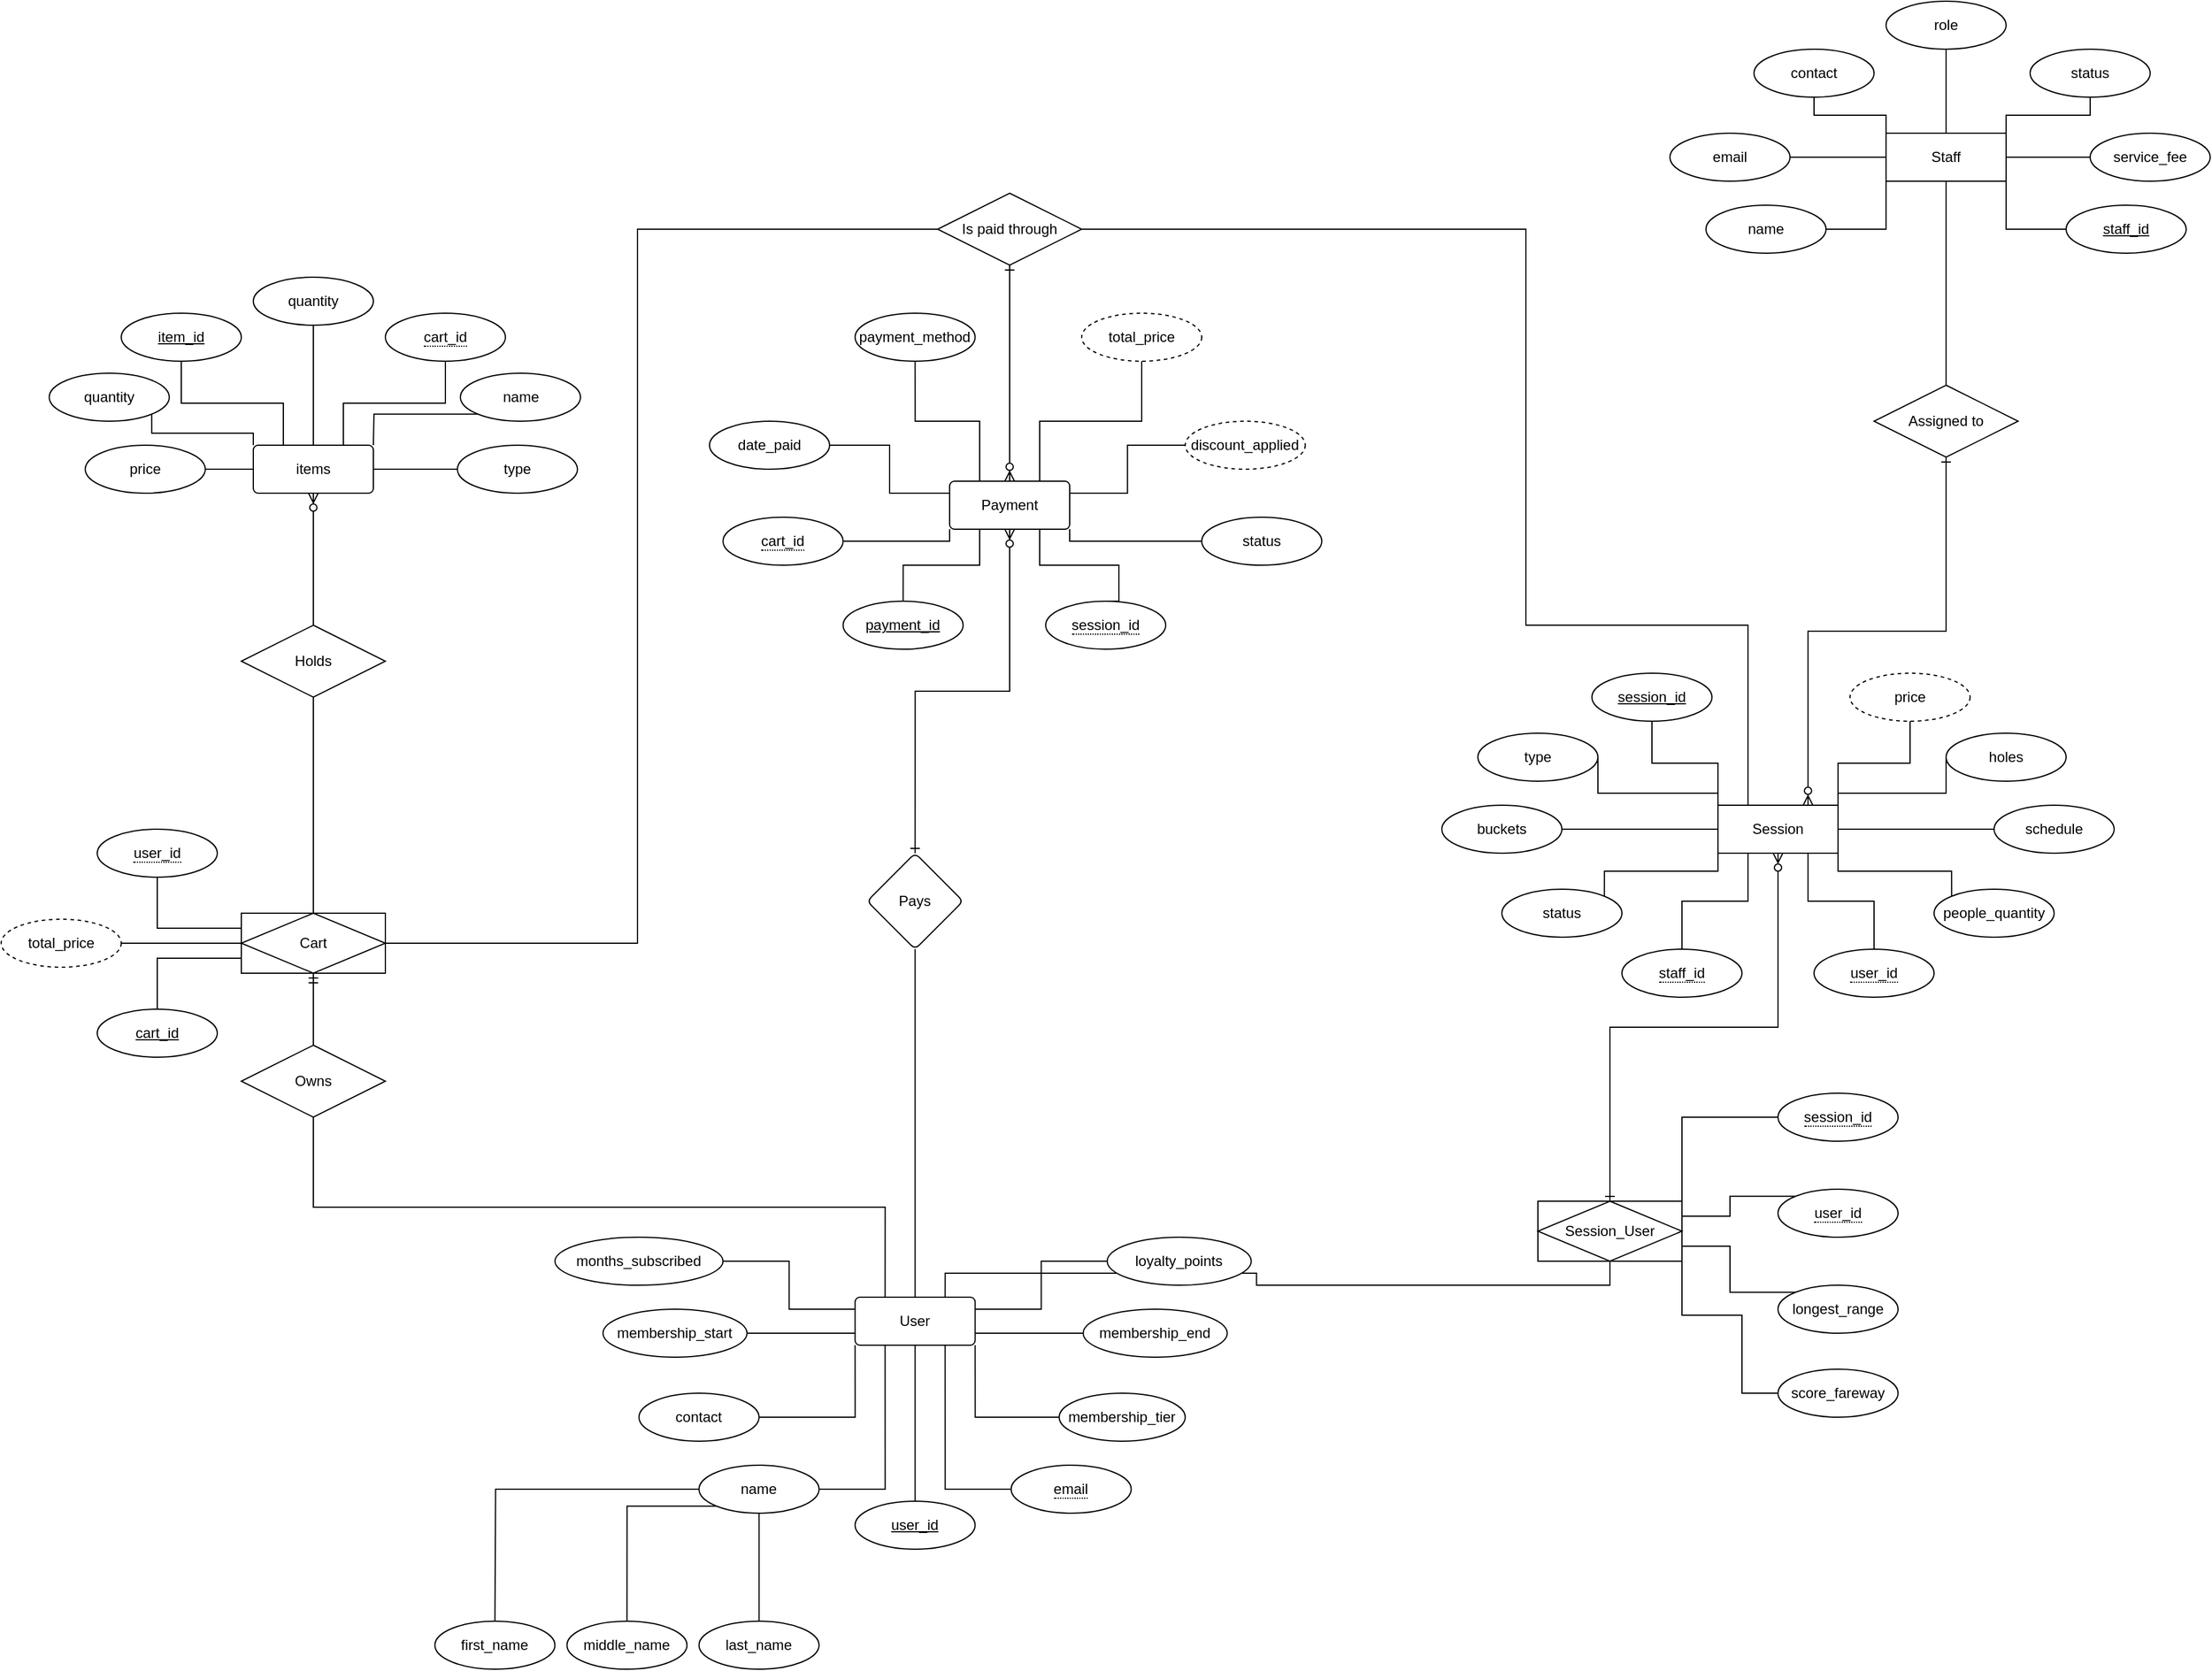 <mxfile version="28.2.7">
  <diagram name="Page-1" id="-myDeZirQ_0MTxehE8Bq">
    <mxGraphModel dx="1888" dy="1579" grid="1" gridSize="10" guides="1" tooltips="1" connect="1" arrows="1" fold="1" page="1" pageScale="1" pageWidth="850" pageHeight="1100" math="0" shadow="0">
      <root>
        <mxCell id="0" />
        <mxCell id="1" parent="0" />
        <mxCell id="ZZzzd-XF2jwjXJ92meH7-1" value="" style="edgeStyle=orthogonalEdgeStyle;rounded=0;orthogonalLoop=1;jettySize=auto;html=1;endArrow=none;endFill=0;exitX=0.75;exitY=0;exitDx=0;exitDy=0;entryX=0.5;entryY=1;entryDx=0;entryDy=0;" parent="1" source="ZZzzd-XF2jwjXJ92meH7-4" target="UkV19Nh0gFGKH-0J19Oj-1" edge="1">
          <mxGeometry relative="1" as="geometry">
            <mxPoint x="1380" y="20" as="targetPoint" />
          </mxGeometry>
        </mxCell>
        <mxCell id="ZZzzd-XF2jwjXJ92meH7-2" style="edgeStyle=orthogonalEdgeStyle;rounded=0;orthogonalLoop=1;jettySize=auto;html=1;exitX=0.25;exitY=0;exitDx=0;exitDy=0;endArrow=none;endFill=0;entryX=0.5;entryY=1;entryDx=0;entryDy=0;" parent="1" source="ZZzzd-XF2jwjXJ92meH7-4" target="7uo7-MQFjf_1rLcCYVsj-70" edge="1">
          <mxGeometry relative="1" as="geometry">
            <mxPoint x="160" y="20" as="targetPoint" />
          </mxGeometry>
        </mxCell>
        <mxCell id="ZZzzd-XF2jwjXJ92meH7-3" value="" style="edgeStyle=orthogonalEdgeStyle;rounded=0;orthogonalLoop=1;jettySize=auto;html=1;endArrow=none;endFill=0;" parent="1" source="ZZzzd-XF2jwjXJ92meH7-4" target="ZZzzd-XF2jwjXJ92meH7-36" edge="1">
          <mxGeometry relative="1" as="geometry" />
        </mxCell>
        <mxCell id="ZZzzd-XF2jwjXJ92meH7-4" value="User" style="rounded=1;arcSize=10;whiteSpace=wrap;html=1;align=center;" parent="1" vertex="1">
          <mxGeometry x="611.25" y="170" width="100" height="40" as="geometry" />
        </mxCell>
        <mxCell id="ZZzzd-XF2jwjXJ92meH7-5" style="edgeStyle=orthogonalEdgeStyle;rounded=0;orthogonalLoop=1;jettySize=auto;html=1;entryX=0.5;entryY=1;entryDx=0;entryDy=0;endArrow=none;endFill=0;" parent="1" source="ZZzzd-XF2jwjXJ92meH7-6" target="ZZzzd-XF2jwjXJ92meH7-4" edge="1">
          <mxGeometry relative="1" as="geometry" />
        </mxCell>
        <mxCell id="ZZzzd-XF2jwjXJ92meH7-6" value="user_id" style="ellipse;whiteSpace=wrap;html=1;align=center;fontStyle=4;" parent="1" vertex="1">
          <mxGeometry x="611.25" y="340" width="100" height="40" as="geometry" />
        </mxCell>
        <mxCell id="ZZzzd-XF2jwjXJ92meH7-7" style="edgeStyle=orthogonalEdgeStyle;rounded=0;orthogonalLoop=1;jettySize=auto;html=1;entryX=0.75;entryY=1;entryDx=0;entryDy=0;endArrow=none;endFill=0;exitX=0;exitY=0.5;exitDx=0;exitDy=0;" parent="1" source="ZZzzd-XF2jwjXJ92meH7-30" target="ZZzzd-XF2jwjXJ92meH7-4" edge="1">
          <mxGeometry relative="1" as="geometry">
            <mxPoint x="741.25" y="330.059" as="sourcePoint" />
          </mxGeometry>
        </mxCell>
        <mxCell id="ZZzzd-XF2jwjXJ92meH7-8" style="edgeStyle=orthogonalEdgeStyle;rounded=0;orthogonalLoop=1;jettySize=auto;html=1;exitX=1;exitY=0.5;exitDx=0;exitDy=0;entryX=0;entryY=0.25;entryDx=0;entryDy=0;endArrow=none;endFill=0;" parent="1" source="ZZzzd-XF2jwjXJ92meH7-9" target="ZZzzd-XF2jwjXJ92meH7-4" edge="1">
          <mxGeometry relative="1" as="geometry" />
        </mxCell>
        <mxCell id="ZZzzd-XF2jwjXJ92meH7-9" value="months_subscribed" style="ellipse;whiteSpace=wrap;html=1;align=center;" parent="1" vertex="1">
          <mxGeometry x="361.25" y="120" width="140" height="40" as="geometry" />
        </mxCell>
        <mxCell id="ZZzzd-XF2jwjXJ92meH7-10" style="edgeStyle=orthogonalEdgeStyle;rounded=0;orthogonalLoop=1;jettySize=auto;html=1;entryX=0.25;entryY=1;entryDx=0;entryDy=0;endArrow=none;endFill=0;" parent="1" source="ZZzzd-XF2jwjXJ92meH7-14" target="ZZzzd-XF2jwjXJ92meH7-4" edge="1">
          <mxGeometry relative="1" as="geometry" />
        </mxCell>
        <mxCell id="ZZzzd-XF2jwjXJ92meH7-11" value="" style="edgeStyle=orthogonalEdgeStyle;rounded=0;orthogonalLoop=1;jettySize=auto;html=1;endArrow=none;endFill=0;" parent="1" source="ZZzzd-XF2jwjXJ92meH7-14" edge="1">
          <mxGeometry relative="1" as="geometry">
            <mxPoint x="311.25" y="440.0" as="targetPoint" />
          </mxGeometry>
        </mxCell>
        <mxCell id="ZZzzd-XF2jwjXJ92meH7-12" value="" style="edgeStyle=orthogonalEdgeStyle;rounded=0;orthogonalLoop=1;jettySize=auto;html=1;exitX=0;exitY=1;exitDx=0;exitDy=0;endArrow=none;endFill=0;" parent="1" source="ZZzzd-XF2jwjXJ92meH7-14" target="ZZzzd-XF2jwjXJ92meH7-32" edge="1">
          <mxGeometry relative="1" as="geometry" />
        </mxCell>
        <mxCell id="ZZzzd-XF2jwjXJ92meH7-13" value="" style="edgeStyle=orthogonalEdgeStyle;rounded=0;orthogonalLoop=1;jettySize=auto;html=1;endArrow=none;endFill=0;" parent="1" source="ZZzzd-XF2jwjXJ92meH7-14" target="ZZzzd-XF2jwjXJ92meH7-33" edge="1">
          <mxGeometry relative="1" as="geometry" />
        </mxCell>
        <mxCell id="ZZzzd-XF2jwjXJ92meH7-14" value="name" style="ellipse;whiteSpace=wrap;html=1;align=center;" parent="1" vertex="1">
          <mxGeometry x="481.25" y="310" width="100" height="40" as="geometry" />
        </mxCell>
        <mxCell id="ZZzzd-XF2jwjXJ92meH7-15" style="edgeStyle=orthogonalEdgeStyle;rounded=0;orthogonalLoop=1;jettySize=auto;html=1;entryX=1;entryY=0.75;entryDx=0;entryDy=0;endArrow=none;endFill=0;" parent="1" source="ZZzzd-XF2jwjXJ92meH7-16" target="ZZzzd-XF2jwjXJ92meH7-4" edge="1">
          <mxGeometry relative="1" as="geometry" />
        </mxCell>
        <mxCell id="ZZzzd-XF2jwjXJ92meH7-16" value="membership_end" style="ellipse;whiteSpace=wrap;html=1;align=center;" parent="1" vertex="1">
          <mxGeometry x="801.25" y="180" width="120" height="40" as="geometry" />
        </mxCell>
        <mxCell id="ZZzzd-XF2jwjXJ92meH7-17" style="edgeStyle=orthogonalEdgeStyle;rounded=0;orthogonalLoop=1;jettySize=auto;html=1;entryX=0;entryY=0.75;entryDx=0;entryDy=0;endArrow=none;endFill=0;" parent="1" source="ZZzzd-XF2jwjXJ92meH7-18" target="ZZzzd-XF2jwjXJ92meH7-4" edge="1">
          <mxGeometry relative="1" as="geometry" />
        </mxCell>
        <mxCell id="ZZzzd-XF2jwjXJ92meH7-18" value="membership_start" style="ellipse;whiteSpace=wrap;html=1;align=center;" parent="1" vertex="1">
          <mxGeometry x="401.25" y="180" width="120" height="40" as="geometry" />
        </mxCell>
        <mxCell id="ZZzzd-XF2jwjXJ92meH7-19" style="edgeStyle=orthogonalEdgeStyle;rounded=0;orthogonalLoop=1;jettySize=auto;html=1;exitX=0;exitY=0.5;exitDx=0;exitDy=0;entryX=1;entryY=0.25;entryDx=0;entryDy=0;endArrow=none;endFill=0;" parent="1" source="ZZzzd-XF2jwjXJ92meH7-20" target="ZZzzd-XF2jwjXJ92meH7-4" edge="1">
          <mxGeometry relative="1" as="geometry" />
        </mxCell>
        <mxCell id="ZZzzd-XF2jwjXJ92meH7-20" value="loyalty_points" style="ellipse;whiteSpace=wrap;html=1;align=center;" parent="1" vertex="1">
          <mxGeometry x="821.25" y="120" width="120" height="40" as="geometry" />
        </mxCell>
        <mxCell id="ZZzzd-XF2jwjXJ92meH7-21" style="edgeStyle=orthogonalEdgeStyle;rounded=0;orthogonalLoop=1;jettySize=auto;html=1;entryX=0;entryY=1;entryDx=0;entryDy=0;endArrow=none;endFill=0;" parent="1" source="ZZzzd-XF2jwjXJ92meH7-22" target="ZZzzd-XF2jwjXJ92meH7-4" edge="1">
          <mxGeometry relative="1" as="geometry" />
        </mxCell>
        <mxCell id="ZZzzd-XF2jwjXJ92meH7-22" value="contact" style="ellipse;whiteSpace=wrap;html=1;align=center;" parent="1" vertex="1">
          <mxGeometry x="431.25" y="250" width="100" height="40" as="geometry" />
        </mxCell>
        <mxCell id="ZZzzd-XF2jwjXJ92meH7-23" style="edgeStyle=orthogonalEdgeStyle;rounded=0;orthogonalLoop=1;jettySize=auto;html=1;entryX=1;entryY=1;entryDx=0;entryDy=0;endArrow=none;endFill=0;" parent="1" source="ZZzzd-XF2jwjXJ92meH7-24" target="ZZzzd-XF2jwjXJ92meH7-4" edge="1">
          <mxGeometry relative="1" as="geometry" />
        </mxCell>
        <mxCell id="ZZzzd-XF2jwjXJ92meH7-24" value="membership_tier" style="ellipse;whiteSpace=wrap;html=1;align=center;" parent="1" vertex="1">
          <mxGeometry x="781.25" y="250" width="105" height="40" as="geometry" />
        </mxCell>
        <mxCell id="ZZzzd-XF2jwjXJ92meH7-25" value="" style="edgeStyle=orthogonalEdgeStyle;rounded=0;orthogonalLoop=1;jettySize=auto;html=1;endArrow=ERzeroToMany;endFill=0;startArrow=ERone;startFill=0;entryX=0.5;entryY=1;entryDx=0;entryDy=0;exitX=0.5;exitY=0;exitDx=0;exitDy=0;" parent="1" source="UkV19Nh0gFGKH-0J19Oj-1" target="JkcQL4pgoWUEzBNEXGuM-8" edge="1">
          <mxGeometry relative="1" as="geometry">
            <mxPoint x="1380" y="-40" as="sourcePoint" />
            <mxPoint x="1380" y="-120" as="targetPoint" />
          </mxGeometry>
        </mxCell>
        <mxCell id="ZZzzd-XF2jwjXJ92meH7-30" value="&lt;span style=&quot;border-bottom: 1px dotted&quot;&gt;email&lt;/span&gt;" style="ellipse;whiteSpace=wrap;html=1;align=center;" parent="1" vertex="1">
          <mxGeometry x="741.25" y="310" width="100" height="40" as="geometry" />
        </mxCell>
        <mxCell id="ZZzzd-XF2jwjXJ92meH7-31" value="first_name" style="ellipse;whiteSpace=wrap;html=1;align=center;" parent="1" vertex="1">
          <mxGeometry x="261.25" y="440" width="100" height="40" as="geometry" />
        </mxCell>
        <mxCell id="ZZzzd-XF2jwjXJ92meH7-32" value="middle_name" style="ellipse;whiteSpace=wrap;html=1;align=center;" parent="1" vertex="1">
          <mxGeometry x="371.25" y="440" width="100" height="40" as="geometry" />
        </mxCell>
        <mxCell id="ZZzzd-XF2jwjXJ92meH7-33" value="last_name" style="ellipse;whiteSpace=wrap;html=1;align=center;" parent="1" vertex="1">
          <mxGeometry x="481.25" y="440" width="100" height="40" as="geometry" />
        </mxCell>
        <mxCell id="ZZzzd-XF2jwjXJ92meH7-36" value="Pays" style="rhombus;whiteSpace=wrap;html=1;rounded=1;arcSize=10;" parent="1" vertex="1">
          <mxGeometry x="621.25" y="-200" width="80" height="80" as="geometry" />
        </mxCell>
        <mxCell id="JkcQL4pgoWUEzBNEXGuM-4" value="type" style="ellipse;whiteSpace=wrap;html=1;align=center;" parent="1" vertex="1">
          <mxGeometry x="1130" y="-300" width="100" height="40" as="geometry" />
        </mxCell>
        <mxCell id="JkcQL4pgoWUEzBNEXGuM-6" value="status" style="ellipse;whiteSpace=wrap;html=1;align=center;" parent="1" vertex="1">
          <mxGeometry x="1150" y="-170" width="100" height="40" as="geometry" />
        </mxCell>
        <mxCell id="JkcQL4pgoWUEzBNEXGuM-8" value="Session" style="whiteSpace=wrap;html=1;align=center;" parent="1" vertex="1">
          <mxGeometry x="1330" y="-240" width="100" height="40" as="geometry" />
        </mxCell>
        <mxCell id="JkcQL4pgoWUEzBNEXGuM-10" value="holes" style="ellipse;whiteSpace=wrap;html=1;align=center;" parent="1" vertex="1">
          <mxGeometry x="1520" y="-300" width="100" height="40" as="geometry" />
        </mxCell>
        <mxCell id="JkcQL4pgoWUEzBNEXGuM-12" value="schedule" style="ellipse;whiteSpace=wrap;html=1;align=center;" parent="1" vertex="1">
          <mxGeometry x="1560" y="-240" width="100" height="40" as="geometry" />
        </mxCell>
        <mxCell id="JkcQL4pgoWUEzBNEXGuM-14" value="price" style="ellipse;whiteSpace=wrap;html=1;align=center;dashed=1;" parent="1" vertex="1">
          <mxGeometry x="1440" y="-350" width="100" height="40" as="geometry" />
        </mxCell>
        <mxCell id="JkcQL4pgoWUEzBNEXGuM-18" value="people_quantity" style="ellipse;whiteSpace=wrap;html=1;align=center;" parent="1" vertex="1">
          <mxGeometry x="1510" y="-170" width="100" height="40" as="geometry" />
        </mxCell>
        <mxCell id="JkcQL4pgoWUEzBNEXGuM-25" value="&lt;span style=&quot;border-bottom: 1px dotted&quot;&gt;user_id&lt;/span&gt;" style="ellipse;whiteSpace=wrap;html=1;align=center;" parent="1" vertex="1">
          <mxGeometry x="1410" y="-120" width="100" height="40" as="geometry" />
        </mxCell>
        <mxCell id="JkcQL4pgoWUEzBNEXGuM-26" value="&lt;span style=&quot;border-bottom: 1px dotted&quot;&gt;staff_id&lt;/span&gt;" style="ellipse;whiteSpace=wrap;html=1;align=center;" parent="1" vertex="1">
          <mxGeometry x="1250" y="-120" width="100" height="40" as="geometry" />
        </mxCell>
        <mxCell id="JkcQL4pgoWUEzBNEXGuM-27" value="&lt;u&gt;session_id&lt;/u&gt;" style="ellipse;whiteSpace=wrap;html=1;align=center;" parent="1" vertex="1">
          <mxGeometry x="1225" y="-350" width="100" height="40" as="geometry" />
        </mxCell>
        <mxCell id="JkcQL4pgoWUEzBNEXGuM-29" value="buckets" style="ellipse;whiteSpace=wrap;html=1;align=center;" parent="1" vertex="1">
          <mxGeometry x="1100" y="-240" width="100" height="40" as="geometry" />
        </mxCell>
        <mxCell id="JkcQL4pgoWUEzBNEXGuM-30" value="" style="endArrow=none;html=1;rounded=0;exitX=1;exitY=0;exitDx=0;exitDy=0;entryX=0.5;entryY=1;entryDx=0;entryDy=0;edgeStyle=orthogonalEdgeStyle;" parent="1" source="JkcQL4pgoWUEzBNEXGuM-8" target="JkcQL4pgoWUEzBNEXGuM-14" edge="1">
          <mxGeometry width="50" height="50" relative="1" as="geometry">
            <mxPoint x="1430" y="-255" as="sourcePoint" />
            <mxPoint x="1480" y="-305" as="targetPoint" />
          </mxGeometry>
        </mxCell>
        <mxCell id="JkcQL4pgoWUEzBNEXGuM-31" value="" style="endArrow=none;html=1;rounded=0;exitX=1;exitY=0;exitDx=0;exitDy=0;entryX=0;entryY=0.5;entryDx=0;entryDy=0;edgeStyle=orthogonalEdgeStyle;" parent="1" source="JkcQL4pgoWUEzBNEXGuM-8" target="JkcQL4pgoWUEzBNEXGuM-10" edge="1">
          <mxGeometry width="50" height="50" relative="1" as="geometry">
            <mxPoint x="1450" y="-190" as="sourcePoint" />
            <mxPoint x="1495" y="-260" as="targetPoint" />
            <Array as="points">
              <mxPoint x="1430" y="-250" />
              <mxPoint x="1520" y="-250" />
            </Array>
          </mxGeometry>
        </mxCell>
        <mxCell id="JkcQL4pgoWUEzBNEXGuM-32" value="" style="endArrow=none;html=1;rounded=0;exitX=1;exitY=0.5;exitDx=0;exitDy=0;entryX=0;entryY=0.5;entryDx=0;entryDy=0;edgeStyle=orthogonalEdgeStyle;" parent="1" source="JkcQL4pgoWUEzBNEXGuM-8" target="JkcQL4pgoWUEzBNEXGuM-12" edge="1">
          <mxGeometry width="50" height="50" relative="1" as="geometry">
            <mxPoint x="1460" y="-180" as="sourcePoint" />
            <mxPoint x="1530" y="-220" as="targetPoint" />
          </mxGeometry>
        </mxCell>
        <mxCell id="JkcQL4pgoWUEzBNEXGuM-33" value="" style="endArrow=none;html=1;rounded=0;exitX=1;exitY=1;exitDx=0;exitDy=0;entryX=0;entryY=0;entryDx=0;entryDy=0;edgeStyle=orthogonalEdgeStyle;" parent="1" source="JkcQL4pgoWUEzBNEXGuM-8" target="JkcQL4pgoWUEzBNEXGuM-18" edge="1">
          <mxGeometry width="50" height="50" relative="1" as="geometry">
            <mxPoint x="1440" y="-200" as="sourcePoint" />
            <mxPoint x="1560" y="-200" as="targetPoint" />
          </mxGeometry>
        </mxCell>
        <mxCell id="JkcQL4pgoWUEzBNEXGuM-34" value="" style="endArrow=none;html=1;rounded=0;exitX=0.75;exitY=1;exitDx=0;exitDy=0;entryX=0.5;entryY=0;entryDx=0;entryDy=0;edgeStyle=orthogonalEdgeStyle;" parent="1" source="JkcQL4pgoWUEzBNEXGuM-8" target="JkcQL4pgoWUEzBNEXGuM-25" edge="1">
          <mxGeometry width="50" height="50" relative="1" as="geometry">
            <mxPoint x="1420" y="-180" as="sourcePoint" />
            <mxPoint x="1505" y="-144" as="targetPoint" />
          </mxGeometry>
        </mxCell>
        <mxCell id="JkcQL4pgoWUEzBNEXGuM-35" value="" style="endArrow=none;html=1;rounded=0;exitX=0.25;exitY=1;exitDx=0;exitDy=0;entryX=0.5;entryY=0;entryDx=0;entryDy=0;edgeStyle=orthogonalEdgeStyle;" parent="1" source="JkcQL4pgoWUEzBNEXGuM-8" target="JkcQL4pgoWUEzBNEXGuM-26" edge="1">
          <mxGeometry width="50" height="50" relative="1" as="geometry">
            <mxPoint x="1350" y="-160" as="sourcePoint" />
            <mxPoint x="1395" y="-80" as="targetPoint" />
          </mxGeometry>
        </mxCell>
        <mxCell id="JkcQL4pgoWUEzBNEXGuM-36" value="" style="endArrow=none;html=1;rounded=0;exitX=0;exitY=1;exitDx=0;exitDy=0;entryX=1;entryY=0;entryDx=0;entryDy=0;edgeStyle=orthogonalEdgeStyle;" parent="1" source="JkcQL4pgoWUEzBNEXGuM-8" target="JkcQL4pgoWUEzBNEXGuM-6" edge="1">
          <mxGeometry width="50" height="50" relative="1" as="geometry">
            <mxPoint x="1375" y="-180" as="sourcePoint" />
            <mxPoint x="1320" y="-100" as="targetPoint" />
          </mxGeometry>
        </mxCell>
        <mxCell id="JkcQL4pgoWUEzBNEXGuM-37" value="" style="endArrow=none;html=1;rounded=0;exitX=0;exitY=0.5;exitDx=0;exitDy=0;entryX=1;entryY=0.5;entryDx=0;entryDy=0;edgeStyle=orthogonalEdgeStyle;" parent="1" source="JkcQL4pgoWUEzBNEXGuM-8" target="JkcQL4pgoWUEzBNEXGuM-29" edge="1">
          <mxGeometry width="50" height="50" relative="1" as="geometry">
            <mxPoint x="1425" y="-200" as="sourcePoint" />
            <mxPoint x="1330" y="-164" as="targetPoint" />
          </mxGeometry>
        </mxCell>
        <mxCell id="JkcQL4pgoWUEzBNEXGuM-38" value="" style="endArrow=none;html=1;rounded=0;exitX=0;exitY=0;exitDx=0;exitDy=0;entryX=1;entryY=0.5;entryDx=0;entryDy=0;edgeStyle=orthogonalEdgeStyle;" parent="1" source="JkcQL4pgoWUEzBNEXGuM-8" target="JkcQL4pgoWUEzBNEXGuM-4" edge="1">
          <mxGeometry width="50" height="50" relative="1" as="geometry">
            <mxPoint x="1440" y="-240" as="sourcePoint" />
            <mxPoint x="1310" y="-240" as="targetPoint" />
            <Array as="points">
              <mxPoint x="1330" y="-250" />
              <mxPoint x="1230" y="-250" />
            </Array>
          </mxGeometry>
        </mxCell>
        <mxCell id="JkcQL4pgoWUEzBNEXGuM-39" value="" style="endArrow=none;html=1;rounded=0;exitX=0;exitY=0;exitDx=0;exitDy=0;entryX=0.5;entryY=1;entryDx=0;entryDy=0;edgeStyle=orthogonalEdgeStyle;" parent="1" source="JkcQL4pgoWUEzBNEXGuM-8" target="JkcQL4pgoWUEzBNEXGuM-27" edge="1">
          <mxGeometry width="50" height="50" relative="1" as="geometry">
            <mxPoint x="1420" y="-230" as="sourcePoint" />
            <mxPoint x="1340" y="-270" as="targetPoint" />
          </mxGeometry>
        </mxCell>
        <mxCell id="QNY_iXkkLxrl9m6pQ7GA-53" value="item_id" style="ellipse;whiteSpace=wrap;html=1;align=center;fontStyle=4;" parent="1" vertex="1">
          <mxGeometry y="-650" width="100" height="40" as="geometry" />
        </mxCell>
        <mxCell id="QNY_iXkkLxrl9m6pQ7GA-54" value="" style="endArrow=none;html=1;rounded=0;entryX=0.25;entryY=0;entryDx=0;entryDy=0;exitX=0.5;exitY=1;exitDx=0;exitDy=0;edgeStyle=orthogonalEdgeStyle;" parent="1" source="QNY_iXkkLxrl9m6pQ7GA-53" target="QNY_iXkkLxrl9m6pQ7GA-73" edge="1">
          <mxGeometry relative="1" as="geometry">
            <mxPoint x="160" y="-610" as="sourcePoint" />
            <mxPoint x="160" y="-540" as="targetPoint" />
          </mxGeometry>
        </mxCell>
        <mxCell id="QNY_iXkkLxrl9m6pQ7GA-55" value="name" style="ellipse;whiteSpace=wrap;html=1;align=center;" parent="1" vertex="1">
          <mxGeometry x="282.5" y="-600" width="100" height="40" as="geometry" />
        </mxCell>
        <mxCell id="QNY_iXkkLxrl9m6pQ7GA-56" value="type" style="ellipse;whiteSpace=wrap;html=1;align=center;" parent="1" vertex="1">
          <mxGeometry x="280" y="-540" width="100" height="40" as="geometry" />
        </mxCell>
        <mxCell id="QNY_iXkkLxrl9m6pQ7GA-57" value="quantity" style="ellipse;whiteSpace=wrap;html=1;align=center;" parent="1" vertex="1">
          <mxGeometry x="110" y="-680" width="100" height="40" as="geometry" />
        </mxCell>
        <mxCell id="QNY_iXkkLxrl9m6pQ7GA-58" value="quantity" style="ellipse;whiteSpace=wrap;html=1;align=center;" parent="1" vertex="1">
          <mxGeometry x="-60" y="-600" width="100" height="40" as="geometry" />
        </mxCell>
        <mxCell id="QNY_iXkkLxrl9m6pQ7GA-59" value="price" style="ellipse;whiteSpace=wrap;html=1;align=center;" parent="1" vertex="1">
          <mxGeometry x="-30" y="-540" width="100" height="40" as="geometry" />
        </mxCell>
        <mxCell id="QNY_iXkkLxrl9m6pQ7GA-60" value="&lt;span style=&quot;border-bottom: 1px dotted&quot;&gt;cart_id&lt;/span&gt;" style="ellipse;whiteSpace=wrap;html=1;align=center;" parent="1" vertex="1">
          <mxGeometry x="220" y="-650" width="100" height="40" as="geometry" />
        </mxCell>
        <mxCell id="QNY_iXkkLxrl9m6pQ7GA-61" value="" style="endArrow=none;html=1;rounded=0;exitX=0;exitY=1;exitDx=0;exitDy=0;entryX=1;entryY=0;entryDx=0;entryDy=0;edgeStyle=orthogonalEdgeStyle;" parent="1" source="QNY_iXkkLxrl9m6pQ7GA-55" edge="1">
          <mxGeometry relative="1" as="geometry">
            <mxPoint x="220" y="-580" as="sourcePoint" />
            <mxPoint x="210" y="-540" as="targetPoint" />
          </mxGeometry>
        </mxCell>
        <mxCell id="QNY_iXkkLxrl9m6pQ7GA-62" value="" style="endArrow=none;html=1;rounded=0;exitX=0;exitY=0.5;exitDx=0;exitDy=0;entryX=1;entryY=0.5;entryDx=0;entryDy=0;edgeStyle=orthogonalEdgeStyle;" parent="1" source="QNY_iXkkLxrl9m6pQ7GA-56" edge="1">
          <mxGeometry relative="1" as="geometry">
            <mxPoint x="260" y="-530" as="sourcePoint" />
            <mxPoint x="210" y="-520" as="targetPoint" />
          </mxGeometry>
        </mxCell>
        <mxCell id="QNY_iXkkLxrl9m6pQ7GA-63" value="" style="endArrow=none;html=1;rounded=0;exitX=0.5;exitY=1;exitDx=0;exitDy=0;entryX=0.5;entryY=0;entryDx=0;entryDy=0;edgeStyle=orthogonalEdgeStyle;" parent="1" source="QNY_iXkkLxrl9m6pQ7GA-57" target="QNY_iXkkLxrl9m6pQ7GA-73" edge="1">
          <mxGeometry relative="1" as="geometry">
            <mxPoint x="270" y="-460" as="sourcePoint" />
            <mxPoint x="210" y="-500" as="targetPoint" />
          </mxGeometry>
        </mxCell>
        <mxCell id="QNY_iXkkLxrl9m6pQ7GA-64" value="" style="endArrow=none;html=1;rounded=0;exitX=0;exitY=0;exitDx=0;exitDy=0;entryX=1;entryY=1;entryDx=0;entryDy=0;edgeStyle=orthogonalEdgeStyle;" parent="1" source="QNY_iXkkLxrl9m6pQ7GA-73" target="QNY_iXkkLxrl9m6pQ7GA-58" edge="1">
          <mxGeometry relative="1" as="geometry">
            <mxPoint x="194" y="-499.56" as="sourcePoint" />
            <mxPoint x="210" y="-370" as="targetPoint" />
          </mxGeometry>
        </mxCell>
        <mxCell id="QNY_iXkkLxrl9m6pQ7GA-65" value="" style="endArrow=none;html=1;rounded=0;entryX=1;entryY=0.5;entryDx=0;entryDy=0;exitX=0;exitY=0.5;exitDx=0;exitDy=0;edgeStyle=orthogonalEdgeStyle;" parent="1" source="QNY_iXkkLxrl9m6pQ7GA-73" target="QNY_iXkkLxrl9m6pQ7GA-59" edge="1">
          <mxGeometry relative="1" as="geometry">
            <mxPoint x="60" y="-490" as="sourcePoint" />
            <mxPoint x="80" y="-430" as="targetPoint" />
          </mxGeometry>
        </mxCell>
        <mxCell id="QNY_iXkkLxrl9m6pQ7GA-66" value="" style="endArrow=none;html=1;rounded=0;exitX=0.5;exitY=1;exitDx=0;exitDy=0;entryX=0.75;entryY=0;entryDx=0;entryDy=0;edgeStyle=orthogonalEdgeStyle;" parent="1" source="QNY_iXkkLxrl9m6pQ7GA-60" target="QNY_iXkkLxrl9m6pQ7GA-73" edge="1">
          <mxGeometry relative="1" as="geometry">
            <mxPoint x="180" y="-560" as="sourcePoint" />
            <mxPoint x="195.1" y="-540.16" as="targetPoint" />
          </mxGeometry>
        </mxCell>
        <mxCell id="QNY_iXkkLxrl9m6pQ7GA-67" value="cart_id" style="ellipse;whiteSpace=wrap;html=1;align=center;fontStyle=4;" parent="1" vertex="1">
          <mxGeometry x="-20" y="-70" width="100" height="40" as="geometry" />
        </mxCell>
        <mxCell id="QNY_iXkkLxrl9m6pQ7GA-68" value="total_price" style="ellipse;whiteSpace=wrap;html=1;align=center;dashed=1;" parent="1" vertex="1">
          <mxGeometry x="-100" y="-145" width="100" height="40" as="geometry" />
        </mxCell>
        <mxCell id="QNY_iXkkLxrl9m6pQ7GA-69" value="&lt;span style=&quot;border-bottom: 1px dotted&quot;&gt;user_id&lt;/span&gt;" style="ellipse;whiteSpace=wrap;html=1;align=center;" parent="1" vertex="1">
          <mxGeometry x="-20" y="-220" width="100" height="40" as="geometry" />
        </mxCell>
        <mxCell id="QNY_iXkkLxrl9m6pQ7GA-70" value="" style="endArrow=none;html=1;rounded=0;exitX=0.5;exitY=0;exitDx=0;exitDy=0;entryX=0;entryY=0.75;entryDx=0;entryDy=0;edgeStyle=orthogonalEdgeStyle;" parent="1" source="QNY_iXkkLxrl9m6pQ7GA-67" target="7uo7-MQFjf_1rLcCYVsj-68" edge="1">
          <mxGeometry relative="1" as="geometry">
            <mxPoint x="180" y="-150" as="sourcePoint" />
            <mxPoint x="110" y="-100" as="targetPoint" />
          </mxGeometry>
        </mxCell>
        <mxCell id="QNY_iXkkLxrl9m6pQ7GA-71" value="" style="endArrow=none;html=1;rounded=0;exitX=0.5;exitY=1;exitDx=0;exitDy=0;entryX=0;entryY=0.25;entryDx=0;entryDy=0;edgeStyle=orthogonalEdgeStyle;" parent="1" source="QNY_iXkkLxrl9m6pQ7GA-69" target="7uo7-MQFjf_1rLcCYVsj-68" edge="1">
          <mxGeometry relative="1" as="geometry">
            <mxPoint x="90" y="-150" as="sourcePoint" />
            <mxPoint x="110" y="-140" as="targetPoint" />
          </mxGeometry>
        </mxCell>
        <mxCell id="QNY_iXkkLxrl9m6pQ7GA-72" value="" style="endArrow=none;html=1;rounded=0;exitX=0;exitY=0.5;exitDx=0;exitDy=0;edgeStyle=orthogonalEdgeStyle;" parent="1" source="7uo7-MQFjf_1rLcCYVsj-68" target="QNY_iXkkLxrl9m6pQ7GA-68" edge="1">
          <mxGeometry relative="1" as="geometry">
            <mxPoint x="110" y="-120" as="sourcePoint" />
            <mxPoint x="200" y="-50" as="targetPoint" />
          </mxGeometry>
        </mxCell>
        <mxCell id="QNY_iXkkLxrl9m6pQ7GA-73" value="items" style="rounded=1;arcSize=10;whiteSpace=wrap;html=1;align=center;" parent="1" vertex="1">
          <mxGeometry x="110" y="-540" width="100" height="40" as="geometry" />
        </mxCell>
        <mxCell id="QNY_iXkkLxrl9m6pQ7GA-75" value="Holds" style="shape=rhombus;perimeter=rhombusPerimeter;whiteSpace=wrap;html=1;align=center;" parent="1" vertex="1">
          <mxGeometry x="100" y="-390" width="120" height="60" as="geometry" />
        </mxCell>
        <mxCell id="QNY_iXkkLxrl9m6pQ7GA-76" value="" style="fontSize=12;html=1;endArrow=ERzeroToMany;endFill=1;rounded=0;exitX=0.5;exitY=0;exitDx=0;exitDy=0;entryX=0.5;entryY=1;entryDx=0;entryDy=0;" parent="1" source="QNY_iXkkLxrl9m6pQ7GA-75" target="QNY_iXkkLxrl9m6pQ7GA-73" edge="1">
          <mxGeometry width="100" height="100" relative="1" as="geometry">
            <mxPoint x="430" y="20" as="sourcePoint" />
            <mxPoint x="530" y="-80" as="targetPoint" />
          </mxGeometry>
        </mxCell>
        <mxCell id="7uo7-MQFjf_1rLcCYVsj-1" value="Assigned to" style="shape=rhombus;perimeter=rhombusPerimeter;whiteSpace=wrap;html=1;align=center;" parent="1" vertex="1">
          <mxGeometry x="1460" y="-590" width="120" height="60" as="geometry" />
        </mxCell>
        <mxCell id="7uo7-MQFjf_1rLcCYVsj-2" value="" style="rounded=0;orthogonalLoop=1;jettySize=auto;html=1;endArrow=ERzeroToMany;endFill=0;startArrow=ERone;startFill=0;entryX=0.75;entryY=0;entryDx=0;entryDy=0;exitX=0.5;exitY=1;exitDx=0;exitDy=0;edgeStyle=orthogonalEdgeStyle;" parent="1" source="7uo7-MQFjf_1rLcCYVsj-1" target="JkcQL4pgoWUEzBNEXGuM-8" edge="1">
          <mxGeometry relative="1" as="geometry">
            <mxPoint x="1570" y="-340" as="sourcePoint" />
            <mxPoint x="1570" y="-500" as="targetPoint" />
          </mxGeometry>
        </mxCell>
        <mxCell id="7uo7-MQFjf_1rLcCYVsj-3" value="Staff" style="whiteSpace=wrap;html=1;align=center;" parent="1" vertex="1">
          <mxGeometry x="1470" y="-800" width="100" height="40" as="geometry" />
        </mxCell>
        <mxCell id="7uo7-MQFjf_1rLcCYVsj-7" value="" style="edgeStyle=orthogonalEdgeStyle;rounded=0;orthogonalLoop=1;jettySize=auto;html=1;endArrow=none;endFill=0;exitX=0.5;exitY=0;exitDx=0;exitDy=0;entryX=0.5;entryY=1;entryDx=0;entryDy=0;" parent="1" source="7uo7-MQFjf_1rLcCYVsj-1" target="7uo7-MQFjf_1rLcCYVsj-3" edge="1">
          <mxGeometry relative="1" as="geometry">
            <mxPoint x="1300" y="-505" as="sourcePoint" />
            <mxPoint x="1300" y="-895" as="targetPoint" />
          </mxGeometry>
        </mxCell>
        <mxCell id="7uo7-MQFjf_1rLcCYVsj-8" value="" style="endArrow=none;html=1;rounded=0;exitX=1;exitY=1;exitDx=0;exitDy=0;entryX=0;entryY=0.5;entryDx=0;entryDy=0;edgeStyle=orthogonalEdgeStyle;" parent="1" source="7uo7-MQFjf_1rLcCYVsj-3" target="7uo7-MQFjf_1rLcCYVsj-10" edge="1">
          <mxGeometry width="50" height="50" relative="1" as="geometry">
            <mxPoint x="1350" y="-780" as="sourcePoint" />
            <mxPoint x="1360" y="-780" as="targetPoint" />
          </mxGeometry>
        </mxCell>
        <mxCell id="7uo7-MQFjf_1rLcCYVsj-9" value="" style="endArrow=none;html=1;rounded=0;exitX=0;exitY=1;exitDx=0;exitDy=0;entryX=1;entryY=0.5;entryDx=0;entryDy=0;edgeStyle=orthogonalEdgeStyle;" parent="1" source="7uo7-MQFjf_1rLcCYVsj-3" target="7uo7-MQFjf_1rLcCYVsj-11" edge="1">
          <mxGeometry width="50" height="50" relative="1" as="geometry">
            <mxPoint x="1570" y="-880" as="sourcePoint" />
            <mxPoint x="1370" y="-750" as="targetPoint" />
          </mxGeometry>
        </mxCell>
        <mxCell id="7uo7-MQFjf_1rLcCYVsj-10" value="&lt;u&gt;staff_id&lt;/u&gt;" style="ellipse;whiteSpace=wrap;html=1;align=center;" parent="1" vertex="1">
          <mxGeometry x="1620" y="-740" width="100" height="40" as="geometry" />
        </mxCell>
        <mxCell id="7uo7-MQFjf_1rLcCYVsj-11" value="name" style="ellipse;whiteSpace=wrap;html=1;align=center;" parent="1" vertex="1">
          <mxGeometry x="1320" y="-740" width="100" height="40" as="geometry" />
        </mxCell>
        <mxCell id="7uo7-MQFjf_1rLcCYVsj-12" value="email" style="ellipse;whiteSpace=wrap;html=1;align=center;" parent="1" vertex="1">
          <mxGeometry x="1290" y="-800" width="100" height="40" as="geometry" />
        </mxCell>
        <mxCell id="7uo7-MQFjf_1rLcCYVsj-13" value="contact" style="ellipse;whiteSpace=wrap;html=1;align=center;" parent="1" vertex="1">
          <mxGeometry x="1360" y="-870" width="100" height="40" as="geometry" />
        </mxCell>
        <mxCell id="7uo7-MQFjf_1rLcCYVsj-14" value="role" style="ellipse;whiteSpace=wrap;html=1;align=center;" parent="1" vertex="1">
          <mxGeometry x="1470" y="-910" width="100" height="40" as="geometry" />
        </mxCell>
        <mxCell id="7uo7-MQFjf_1rLcCYVsj-15" value="status" style="ellipse;whiteSpace=wrap;html=1;align=center;" parent="1" vertex="1">
          <mxGeometry x="1590" y="-870" width="100" height="40" as="geometry" />
        </mxCell>
        <mxCell id="7uo7-MQFjf_1rLcCYVsj-16" value="service_fee" style="ellipse;whiteSpace=wrap;html=1;align=center;" parent="1" vertex="1">
          <mxGeometry x="1640" y="-800" width="100" height="40" as="geometry" />
        </mxCell>
        <mxCell id="7uo7-MQFjf_1rLcCYVsj-17" value="" style="endArrow=none;html=1;rounded=0;exitX=0;exitY=0.5;exitDx=0;exitDy=0;entryX=1;entryY=0.5;entryDx=0;entryDy=0;edgeStyle=orthogonalEdgeStyle;" parent="1" source="7uo7-MQFjf_1rLcCYVsj-3" target="7uo7-MQFjf_1rLcCYVsj-12" edge="1">
          <mxGeometry width="50" height="50" relative="1" as="geometry">
            <mxPoint x="1480" y="-750" as="sourcePoint" />
            <mxPoint x="1380" y="-740" as="targetPoint" />
          </mxGeometry>
        </mxCell>
        <mxCell id="7uo7-MQFjf_1rLcCYVsj-18" value="" style="endArrow=none;html=1;rounded=0;exitX=0;exitY=0;exitDx=0;exitDy=0;entryX=0.5;entryY=1;entryDx=0;entryDy=0;edgeStyle=orthogonalEdgeStyle;" parent="1" source="7uo7-MQFjf_1rLcCYVsj-3" target="7uo7-MQFjf_1rLcCYVsj-13" edge="1">
          <mxGeometry width="50" height="50" relative="1" as="geometry">
            <mxPoint x="1480" y="-770" as="sourcePoint" />
            <mxPoint x="1385" y="-806" as="targetPoint" />
          </mxGeometry>
        </mxCell>
        <mxCell id="7uo7-MQFjf_1rLcCYVsj-19" value="" style="endArrow=none;html=1;rounded=0;exitX=0.5;exitY=0;exitDx=0;exitDy=0;entryX=0.5;entryY=1;entryDx=0;entryDy=0;edgeStyle=orthogonalEdgeStyle;" parent="1" source="7uo7-MQFjf_1rLcCYVsj-3" target="7uo7-MQFjf_1rLcCYVsj-14" edge="1">
          <mxGeometry width="50" height="50" relative="1" as="geometry">
            <mxPoint x="1480" y="-790" as="sourcePoint" />
            <mxPoint x="1420" y="-870" as="targetPoint" />
          </mxGeometry>
        </mxCell>
        <mxCell id="7uo7-MQFjf_1rLcCYVsj-23" value="" style="endArrow=none;html=1;rounded=0;exitX=1;exitY=0;exitDx=0;exitDy=0;entryX=0.5;entryY=1;entryDx=0;entryDy=0;edgeStyle=orthogonalEdgeStyle;" parent="1" source="7uo7-MQFjf_1rLcCYVsj-3" target="7uo7-MQFjf_1rLcCYVsj-15" edge="1">
          <mxGeometry width="50" height="50" relative="1" as="geometry">
            <mxPoint x="1620" y="-780" as="sourcePoint" />
            <mxPoint x="1620" y="-880" as="targetPoint" />
          </mxGeometry>
        </mxCell>
        <mxCell id="7uo7-MQFjf_1rLcCYVsj-24" value="" style="endArrow=none;html=1;rounded=0;exitX=1;exitY=0.5;exitDx=0;exitDy=0;entryX=0;entryY=0.5;entryDx=0;entryDy=0;edgeStyle=orthogonalEdgeStyle;" parent="1" source="7uo7-MQFjf_1rLcCYVsj-3" target="7uo7-MQFjf_1rLcCYVsj-16" edge="1">
          <mxGeometry width="50" height="50" relative="1" as="geometry">
            <mxPoint x="1530" y="-790" as="sourcePoint" />
            <mxPoint x="1530" y="-890" as="targetPoint" />
          </mxGeometry>
        </mxCell>
        <mxCell id="7uo7-MQFjf_1rLcCYVsj-26" value="Payment" style="rounded=1;arcSize=10;whiteSpace=wrap;html=1;align=center;" parent="1" vertex="1">
          <mxGeometry x="690" y="-510" width="100" height="40" as="geometry" />
        </mxCell>
        <mxCell id="7uo7-MQFjf_1rLcCYVsj-30" value="total_price" style="ellipse;whiteSpace=wrap;html=1;align=center;dashed=1;" parent="1" vertex="1">
          <mxGeometry x="800" y="-650" width="100" height="40" as="geometry" />
        </mxCell>
        <mxCell id="7uo7-MQFjf_1rLcCYVsj-32" value="" style="rounded=0;orthogonalLoop=1;jettySize=auto;html=1;endArrow=none;endFill=0;exitX=0.25;exitY=0;exitDx=0;exitDy=0;entryX=1;entryY=0.5;entryDx=0;entryDy=0;edgeStyle=orthogonalEdgeStyle;" parent="1" source="JkcQL4pgoWUEzBNEXGuM-8" target="7uo7-MQFjf_1rLcCYVsj-66" edge="1">
          <mxGeometry relative="1" as="geometry">
            <mxPoint x="1349.17" y="-300" as="sourcePoint" />
            <mxPoint x="1170.0" y="-490" as="targetPoint" />
            <Array as="points">
              <mxPoint x="1355" y="-390" />
              <mxPoint x="1170" y="-390" />
              <mxPoint x="1170" y="-720" />
            </Array>
          </mxGeometry>
        </mxCell>
        <mxCell id="7uo7-MQFjf_1rLcCYVsj-33" value="" style="rounded=0;orthogonalLoop=1;jettySize=auto;html=1;endArrow=ERzeroToMany;endFill=0;startArrow=ERone;startFill=0;entryX=0.5;entryY=0;entryDx=0;entryDy=0;exitX=0.5;exitY=1;exitDx=0;exitDy=0;" parent="1" source="7uo7-MQFjf_1rLcCYVsj-66" target="7uo7-MQFjf_1rLcCYVsj-26" edge="1">
          <mxGeometry relative="1" as="geometry">
            <mxPoint x="1075" y="-530" as="sourcePoint" />
            <mxPoint x="960" y="-240" as="targetPoint" />
          </mxGeometry>
        </mxCell>
        <mxCell id="7uo7-MQFjf_1rLcCYVsj-36" value="" style="rounded=0;orthogonalLoop=1;jettySize=auto;html=1;endArrow=none;endFill=0;exitX=1;exitY=0.5;exitDx=0;exitDy=0;entryX=0;entryY=0.5;entryDx=0;entryDy=0;edgeStyle=orthogonalEdgeStyle;" parent="1" source="7uo7-MQFjf_1rLcCYVsj-68" target="7uo7-MQFjf_1rLcCYVsj-66" edge="1">
          <mxGeometry relative="1" as="geometry">
            <mxPoint x="210" y="-120" as="sourcePoint" />
            <mxPoint x="390" y="-250" as="targetPoint" />
            <Array as="points">
              <mxPoint x="430" y="-125" />
              <mxPoint x="430" y="-720" />
            </Array>
          </mxGeometry>
        </mxCell>
        <mxCell id="7uo7-MQFjf_1rLcCYVsj-38" value="" style="rounded=0;orthogonalLoop=1;jettySize=auto;html=1;endArrow=ERzeroToMany;endFill=0;startArrow=ERone;startFill=0;entryX=0.5;entryY=1;entryDx=0;entryDy=0;exitX=0.5;exitY=0;exitDx=0;exitDy=0;edgeStyle=orthogonalEdgeStyle;" parent="1" source="ZZzzd-XF2jwjXJ92meH7-36" target="7uo7-MQFjf_1rLcCYVsj-26" edge="1">
          <mxGeometry relative="1" as="geometry">
            <mxPoint x="460" y="-270" as="sourcePoint" />
            <mxPoint x="621" y="-480" as="targetPoint" />
          </mxGeometry>
        </mxCell>
        <mxCell id="7uo7-MQFjf_1rLcCYVsj-39" value="status" style="ellipse;whiteSpace=wrap;html=1;align=center;" parent="1" vertex="1">
          <mxGeometry x="900" y="-480" width="100" height="40" as="geometry" />
        </mxCell>
        <mxCell id="7uo7-MQFjf_1rLcCYVsj-40" value="payment_method" style="ellipse;whiteSpace=wrap;html=1;align=center;" parent="1" vertex="1">
          <mxGeometry x="611.25" y="-650" width="100" height="40" as="geometry" />
        </mxCell>
        <mxCell id="7uo7-MQFjf_1rLcCYVsj-41" value="date_paid" style="ellipse;whiteSpace=wrap;html=1;align=center;" parent="1" vertex="1">
          <mxGeometry x="490" y="-560" width="100" height="40" as="geometry" />
        </mxCell>
        <mxCell id="7uo7-MQFjf_1rLcCYVsj-45" value="&lt;u&gt;payment_id&lt;/u&gt;" style="ellipse;whiteSpace=wrap;html=1;align=center;" parent="1" vertex="1">
          <mxGeometry x="601.25" y="-410" width="100" height="40" as="geometry" />
        </mxCell>
        <mxCell id="7uo7-MQFjf_1rLcCYVsj-48" value="&lt;span style=&quot;border-bottom: 1px dotted&quot;&gt;cart_id&lt;/span&gt;" style="ellipse;whiteSpace=wrap;html=1;align=center;" parent="1" vertex="1">
          <mxGeometry x="501.25" y="-480" width="100" height="40" as="geometry" />
        </mxCell>
        <mxCell id="7uo7-MQFjf_1rLcCYVsj-49" value="&lt;span style=&quot;border-bottom: 1px dotted&quot;&gt;session_id&lt;/span&gt;" style="ellipse;whiteSpace=wrap;html=1;align=center;" parent="1" vertex="1">
          <mxGeometry x="770" y="-410" width="100" height="40" as="geometry" />
        </mxCell>
        <mxCell id="7uo7-MQFjf_1rLcCYVsj-51" value="" style="endArrow=none;html=1;rounded=0;exitX=0;exitY=1;exitDx=0;exitDy=0;edgeStyle=orthogonalEdgeStyle;" parent="1" source="7uo7-MQFjf_1rLcCYVsj-26" target="7uo7-MQFjf_1rLcCYVsj-48" edge="1">
          <mxGeometry relative="1" as="geometry">
            <mxPoint x="725" y="-460" as="sourcePoint" />
            <mxPoint x="681" y="-400" as="targetPoint" />
          </mxGeometry>
        </mxCell>
        <mxCell id="7uo7-MQFjf_1rLcCYVsj-53" value="" style="endArrow=none;html=1;rounded=0;exitX=0.75;exitY=1;exitDx=0;exitDy=0;entryX=0.5;entryY=0;entryDx=0;entryDy=0;edgeStyle=orthogonalEdgeStyle;" parent="1" source="7uo7-MQFjf_1rLcCYVsj-26" target="7uo7-MQFjf_1rLcCYVsj-49" edge="1">
          <mxGeometry relative="1" as="geometry">
            <mxPoint x="725" y="-460" as="sourcePoint" />
            <mxPoint x="681" y="-400" as="targetPoint" />
            <Array as="points">
              <mxPoint x="765" y="-440" />
              <mxPoint x="831" y="-440" />
            </Array>
          </mxGeometry>
        </mxCell>
        <mxCell id="7uo7-MQFjf_1rLcCYVsj-55" value="" style="endArrow=none;html=1;rounded=0;exitX=0;exitY=0.25;exitDx=0;exitDy=0;entryX=1;entryY=0.5;entryDx=0;entryDy=0;edgeStyle=orthogonalEdgeStyle;" parent="1" source="7uo7-MQFjf_1rLcCYVsj-26" target="7uo7-MQFjf_1rLcCYVsj-41" edge="1">
          <mxGeometry relative="1" as="geometry">
            <mxPoint x="290" y="-510" as="sourcePoint" />
            <mxPoint x="220" y="-510" as="targetPoint" />
          </mxGeometry>
        </mxCell>
        <mxCell id="7uo7-MQFjf_1rLcCYVsj-56" value="" style="endArrow=none;html=1;rounded=0;exitX=0.25;exitY=0;exitDx=0;exitDy=0;entryX=0.5;entryY=1;entryDx=0;entryDy=0;edgeStyle=orthogonalEdgeStyle;" parent="1" source="7uo7-MQFjf_1rLcCYVsj-26" target="7uo7-MQFjf_1rLcCYVsj-40" edge="1">
          <mxGeometry relative="1" as="geometry">
            <mxPoint x="700" y="-490" as="sourcePoint" />
            <mxPoint x="621" y="-540" as="targetPoint" />
          </mxGeometry>
        </mxCell>
        <mxCell id="7uo7-MQFjf_1rLcCYVsj-57" value="" style="endArrow=none;html=1;rounded=0;exitX=1;exitY=1;exitDx=0;exitDy=0;entryX=0;entryY=0.5;entryDx=0;entryDy=0;edgeStyle=orthogonalEdgeStyle;" parent="1" source="7uo7-MQFjf_1rLcCYVsj-26" target="7uo7-MQFjf_1rLcCYVsj-39" edge="1">
          <mxGeometry relative="1" as="geometry">
            <mxPoint x="700" y="-500" as="sourcePoint" />
            <mxPoint x="631" y="-600" as="targetPoint" />
          </mxGeometry>
        </mxCell>
        <mxCell id="7uo7-MQFjf_1rLcCYVsj-58" value="" style="endArrow=none;html=1;rounded=0;exitX=0.75;exitY=0;exitDx=0;exitDy=0;entryX=0.5;entryY=1;entryDx=0;entryDy=0;edgeStyle=orthogonalEdgeStyle;" parent="1" source="7uo7-MQFjf_1rLcCYVsj-26" target="7uo7-MQFjf_1rLcCYVsj-30" edge="1">
          <mxGeometry relative="1" as="geometry">
            <mxPoint x="725" y="-500" as="sourcePoint" />
            <mxPoint x="641" y="-640" as="targetPoint" />
          </mxGeometry>
        </mxCell>
        <mxCell id="7uo7-MQFjf_1rLcCYVsj-59" value="" style="endArrow=none;html=1;rounded=0;exitX=1;exitY=0.25;exitDx=0;exitDy=0;entryX=0;entryY=0.5;entryDx=0;entryDy=0;edgeStyle=orthogonalEdgeStyle;" parent="1" source="7uo7-MQFjf_1rLcCYVsj-26" target="7uo7-MQFjf_1rLcCYVsj-62" edge="1">
          <mxGeometry relative="1" as="geometry">
            <mxPoint x="750" y="-500" as="sourcePoint" />
            <mxPoint x="861.25" y="-660" as="targetPoint" />
          </mxGeometry>
        </mxCell>
        <mxCell id="7uo7-MQFjf_1rLcCYVsj-62" value="discount_applied" style="ellipse;whiteSpace=wrap;html=1;align=center;dashed=1;" parent="1" vertex="1">
          <mxGeometry x="886.25" y="-560" width="100" height="40" as="geometry" />
        </mxCell>
        <mxCell id="7uo7-MQFjf_1rLcCYVsj-66" value="Is paid through" style="shape=rhombus;perimeter=rhombusPerimeter;whiteSpace=wrap;html=1;align=center;" parent="1" vertex="1">
          <mxGeometry x="680" y="-750" width="120" height="60" as="geometry" />
        </mxCell>
        <mxCell id="7uo7-MQFjf_1rLcCYVsj-67" value="" style="endArrow=none;html=1;rounded=0;exitX=0.25;exitY=1;exitDx=0;exitDy=0;entryX=0.5;entryY=0;entryDx=0;entryDy=0;edgeStyle=orthogonalEdgeStyle;" parent="1" source="7uo7-MQFjf_1rLcCYVsj-26" target="7uo7-MQFjf_1rLcCYVsj-45" edge="1">
          <mxGeometry relative="1" as="geometry">
            <mxPoint x="706.99" y="-450.03" as="sourcePoint" />
            <mxPoint x="761.99" y="-390.03" as="targetPoint" />
          </mxGeometry>
        </mxCell>
        <mxCell id="7uo7-MQFjf_1rLcCYVsj-68" value="Cart" style="shape=associativeEntity;whiteSpace=wrap;html=1;align=center;" parent="1" vertex="1">
          <mxGeometry x="100" y="-150" width="120" height="50" as="geometry" />
        </mxCell>
        <mxCell id="7uo7-MQFjf_1rLcCYVsj-70" value="Owns" style="shape=rhombus;perimeter=rhombusPerimeter;whiteSpace=wrap;html=1;align=center;" parent="1" vertex="1">
          <mxGeometry x="100" y="-40" width="120" height="60" as="geometry" />
        </mxCell>
        <mxCell id="7uo7-MQFjf_1rLcCYVsj-71" value="" style="fontSize=12;html=1;endArrow=ERmandOne;rounded=0;exitX=0.5;exitY=0;exitDx=0;exitDy=0;entryX=0.5;entryY=1;entryDx=0;entryDy=0;" parent="1" source="7uo7-MQFjf_1rLcCYVsj-70" target="7uo7-MQFjf_1rLcCYVsj-68" edge="1">
          <mxGeometry width="100" height="100" relative="1" as="geometry">
            <mxPoint x="140" y="20" as="sourcePoint" />
            <mxPoint x="240" y="-80" as="targetPoint" />
          </mxGeometry>
        </mxCell>
        <mxCell id="7uo7-MQFjf_1rLcCYVsj-72" style="rounded=0;orthogonalLoop=1;jettySize=auto;html=1;exitX=0.5;exitY=0;exitDx=0;exitDy=0;endArrow=none;endFill=0;entryX=0.5;entryY=1;entryDx=0;entryDy=0;" parent="1" source="7uo7-MQFjf_1rLcCYVsj-68" target="QNY_iXkkLxrl9m6pQ7GA-75" edge="1">
          <mxGeometry relative="1" as="geometry">
            <mxPoint x="114" y="-340" as="targetPoint" />
            <mxPoint x="590" y="-190" as="sourcePoint" />
          </mxGeometry>
        </mxCell>
        <mxCell id="UkV19Nh0gFGKH-0J19Oj-8" style="edgeStyle=orthogonalEdgeStyle;rounded=0;orthogonalLoop=1;jettySize=auto;html=1;entryX=0;entryY=0.5;entryDx=0;entryDy=0;endArrow=none;endFill=0;exitX=1;exitY=1;exitDx=0;exitDy=0;" edge="1" parent="1" source="UkV19Nh0gFGKH-0J19Oj-1" target="UkV19Nh0gFGKH-0J19Oj-6">
          <mxGeometry relative="1" as="geometry">
            <Array as="points">
              <mxPoint x="1300" y="185" />
              <mxPoint x="1350" y="185" />
              <mxPoint x="1350" y="250" />
            </Array>
          </mxGeometry>
        </mxCell>
        <mxCell id="UkV19Nh0gFGKH-0J19Oj-1" value="Session_User" style="shape=associativeEntity;whiteSpace=wrap;html=1;align=center;" vertex="1" parent="1">
          <mxGeometry x="1180" y="90" width="120" height="50" as="geometry" />
        </mxCell>
        <mxCell id="UkV19Nh0gFGKH-0J19Oj-12" style="edgeStyle=orthogonalEdgeStyle;rounded=0;orthogonalLoop=1;jettySize=auto;html=1;exitX=0;exitY=0.5;exitDx=0;exitDy=0;entryX=1;entryY=0;entryDx=0;entryDy=0;endArrow=none;endFill=0;" edge="1" parent="1" source="UkV19Nh0gFGKH-0J19Oj-4" target="UkV19Nh0gFGKH-0J19Oj-1">
          <mxGeometry relative="1" as="geometry" />
        </mxCell>
        <mxCell id="UkV19Nh0gFGKH-0J19Oj-4" value="&lt;span style=&quot;border-bottom: 1px dotted&quot;&gt;session_id&lt;/span&gt;" style="ellipse;whiteSpace=wrap;html=1;align=center;" vertex="1" parent="1">
          <mxGeometry x="1380" width="100" height="40" as="geometry" />
        </mxCell>
        <mxCell id="UkV19Nh0gFGKH-0J19Oj-11" style="edgeStyle=orthogonalEdgeStyle;rounded=0;orthogonalLoop=1;jettySize=auto;html=1;exitX=0;exitY=0;exitDx=0;exitDy=0;entryX=1;entryY=0.25;entryDx=0;entryDy=0;endArrow=none;endFill=0;" edge="1" parent="1" source="UkV19Nh0gFGKH-0J19Oj-5" target="UkV19Nh0gFGKH-0J19Oj-1">
          <mxGeometry relative="1" as="geometry" />
        </mxCell>
        <mxCell id="UkV19Nh0gFGKH-0J19Oj-5" value="&lt;span style=&quot;border-bottom: 1px dotted&quot;&gt;user_id&lt;/span&gt;" style="ellipse;whiteSpace=wrap;html=1;align=center;" vertex="1" parent="1">
          <mxGeometry x="1380" y="80" width="100" height="40" as="geometry" />
        </mxCell>
        <mxCell id="UkV19Nh0gFGKH-0J19Oj-6" value="score_fareway" style="ellipse;whiteSpace=wrap;html=1;align=center;" vertex="1" parent="1">
          <mxGeometry x="1380" y="230" width="100" height="40" as="geometry" />
        </mxCell>
        <mxCell id="UkV19Nh0gFGKH-0J19Oj-10" style="edgeStyle=orthogonalEdgeStyle;rounded=0;orthogonalLoop=1;jettySize=auto;html=1;exitX=1;exitY=0;exitDx=0;exitDy=0;entryX=1;entryY=0.75;entryDx=0;entryDy=0;endArrow=none;endFill=0;" edge="1" parent="1" source="UkV19Nh0gFGKH-0J19Oj-7" target="UkV19Nh0gFGKH-0J19Oj-1">
          <mxGeometry relative="1" as="geometry" />
        </mxCell>
        <mxCell id="UkV19Nh0gFGKH-0J19Oj-7" value="longest_range" style="ellipse;whiteSpace=wrap;html=1;align=center;" vertex="1" parent="1">
          <mxGeometry x="1380" y="160" width="100" height="40" as="geometry" />
        </mxCell>
      </root>
    </mxGraphModel>
  </diagram>
</mxfile>
